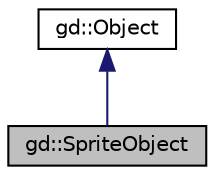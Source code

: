 digraph "gd::SpriteObject"
{
  edge [fontname="Helvetica",fontsize="10",labelfontname="Helvetica",labelfontsize="10"];
  node [fontname="Helvetica",fontsize="10",shape=record];
  Node1 [label="gd::SpriteObject",height=0.2,width=0.4,color="black", fillcolor="grey75", style="filled" fontcolor="black"];
  Node2 -> Node1 [dir="back",color="midnightblue",fontsize="10",style="solid",fontname="Helvetica"];
  Node2 [label="gd::Object",height=0.2,width=0.4,color="black", fillcolor="white", style="filled",URL="$classgd_1_1_object.html",tooltip="Base class used to represent an object of a platform. "];
}
